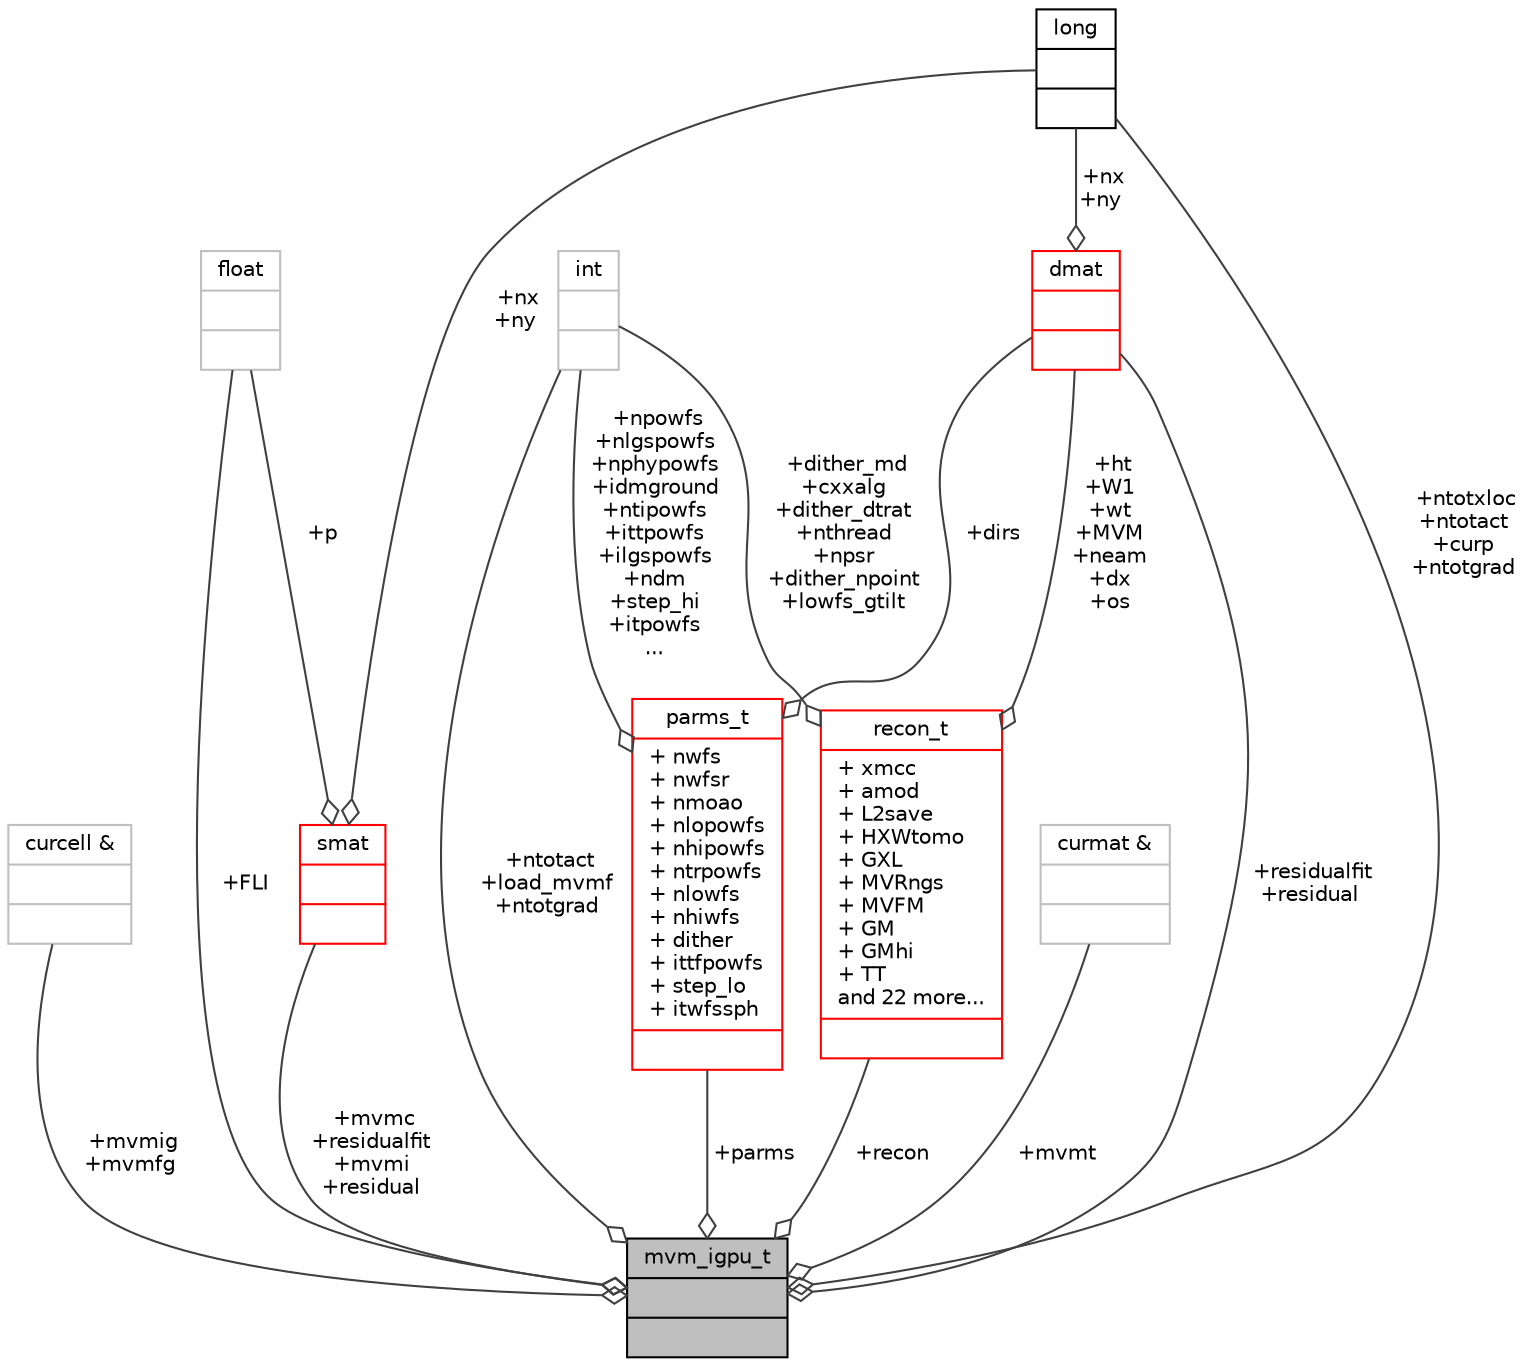 digraph "mvm_igpu_t"
{
 // INTERACTIVE_SVG=YES
  bgcolor="transparent";
  edge [fontname="Helvetica",fontsize="10",labelfontname="Helvetica",labelfontsize="10"];
  node [fontname="Helvetica",fontsize="10",shape=record];
  Node1 [label="{mvm_igpu_t\n||}",height=0.2,width=0.4,color="black", fillcolor="grey75", style="filled", fontcolor="black"];
  Node2 -> Node1 [color="grey25",fontsize="10",style="solid",label=" +mvmig\n+mvmfg" ,arrowhead="odiamond",fontname="Helvetica"];
  Node2 [label="{curcell &\n||}",height=0.2,width=0.4,color="grey75"];
  Node3 -> Node1 [color="grey25",fontsize="10",style="solid",label=" +FLI" ,arrowhead="odiamond",fontname="Helvetica"];
  Node3 [label="{float\n||}",height=0.2,width=0.4,color="grey75"];
  Node4 -> Node1 [color="grey25",fontsize="10",style="solid",label=" +recon" ,arrowhead="odiamond",fontname="Helvetica"];
  Node4 [label="{recon_t\n|+ xmcc\l+ amod\l+ L2save\l+ HXWtomo\l+ GXL\l+ MVRngs\l+ MVFM\l+ GM\l+ GMhi\l+ TT\land 22 more...\l|}",height=0.2,width=0.4,color="red",URL="$maos_2types_8h.html#structrecon__t"];
  Node8 -> Node4 [color="grey25",fontsize="10",style="solid",label=" +dither_md\n+cxxalg\n+dither_dtrat\n+nthread\n+npsr\n+dither_npoint\n+lowfs_gtilt" ,arrowhead="odiamond",fontname="Helvetica"];
  Node8 [label="{int\n||}",height=0.2,width=0.4,color="grey75"];
  Node13 -> Node4 [color="grey25",fontsize="10",style="solid",label=" +ht\n+W1\n+wt\n+MVM\n+neam\n+dx\n+os" ,arrowhead="odiamond",fontname="Helvetica"];
  Node13 [label="{dmat\n||}",height=0.2,width=0.4,color="red",URL="$type_8h.html#structdmat"];
  Node15 -> Node13 [color="grey25",fontsize="10",style="solid",label=" +nx\n+ny" ,arrowhead="odiamond",fontname="Helvetica"];
  Node15 [label="{long\n||}",height=0.2,width=0.4,color="black",URL="$classlong.html"];
  Node8 -> Node1 [color="grey25",fontsize="10",style="solid",label=" +ntotact\n+load_mvmf\n+ntotgrad" ,arrowhead="odiamond",fontname="Helvetica"];
  Node13 -> Node1 [color="grey25",fontsize="10",style="solid",label=" +residualfit\n+residual" ,arrowhead="odiamond",fontname="Helvetica"];
  Node50 -> Node1 [color="grey25",fontsize="10",style="solid",label=" +mvmt" ,arrowhead="odiamond",fontname="Helvetica"];
  Node50 [label="{curmat &\n||}",height=0.2,width=0.4,color="grey75"];
  Node15 -> Node1 [color="grey25",fontsize="10",style="solid",label=" +ntotxloc\n+ntotact\n+curp\n+ntotgrad" ,arrowhead="odiamond",fontname="Helvetica"];
  Node51 -> Node1 [color="grey25",fontsize="10",style="solid",label=" +mvmc\n+residualfit\n+mvmi\n+residual" ,arrowhead="odiamond",fontname="Helvetica"];
  Node51 [label="{smat\n||}",height=0.2,width=0.4,color="red",URL="$type_8h.html#structsmat"];
  Node3 -> Node51 [color="grey25",fontsize="10",style="solid",label=" +p" ,arrowhead="odiamond",fontname="Helvetica"];
  Node15 -> Node51 [color="grey25",fontsize="10",style="solid",label=" +nx\n+ny" ,arrowhead="odiamond",fontname="Helvetica"];
  Node52 -> Node1 [color="grey25",fontsize="10",style="solid",label=" +parms" ,arrowhead="odiamond",fontname="Helvetica"];
  Node52 [label="{parms_t\n|+ nwfs\l+ nwfsr\l+ nmoao\l+ nlopowfs\l+ nhipowfs\l+ ntrpowfs\l+ nlowfs\l+ nhiwfs\l+ dither\l+ ittfpowfs\l+ step_lo\l+ itwfssph\l|}",height=0.2,width=0.4,color="red",URL="$parms_8h.html#structparms__t"];
  Node8 -> Node52 [color="grey25",fontsize="10",style="solid",label=" +npowfs\n+nlgspowfs\n+nphypowfs\n+idmground\n+ntipowfs\n+ittpowfs\n+ilgspowfs\n+ndm\n+step_hi\n+itpowfs\n..." ,arrowhead="odiamond",fontname="Helvetica"];
  Node13 -> Node52 [color="grey25",fontsize="10",style="solid",label=" +dirs" ,arrowhead="odiamond",fontname="Helvetica"];
}
